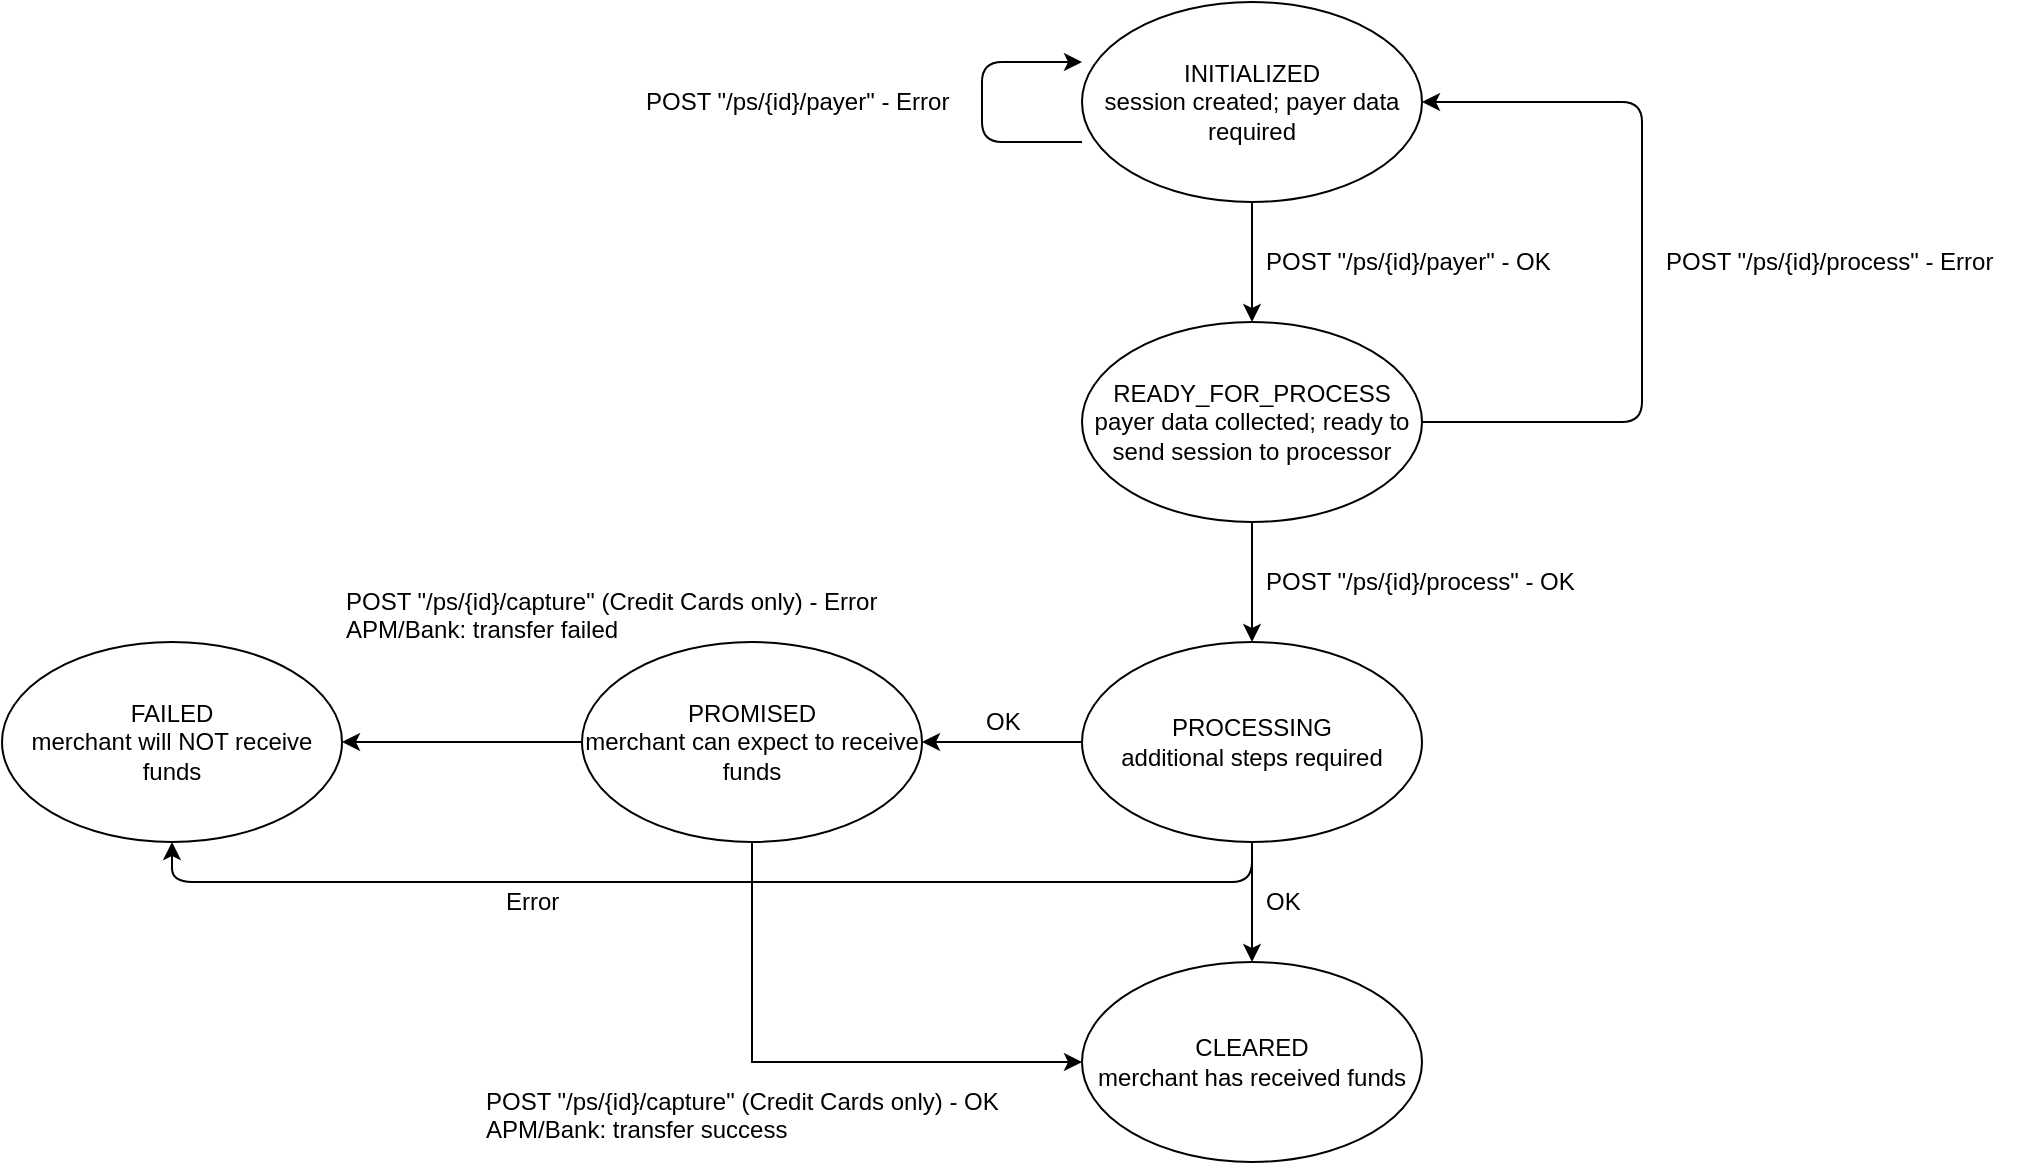 <mxfile version="12.5.3" type="device"><diagram id="I8nUCiBNdSoWnWXdiyUj" name="Page-1"><mxGraphModel dx="1106" dy="980" grid="1" gridSize="10" guides="1" tooltips="1" connect="1" arrows="1" fold="1" page="1" pageScale="1" pageWidth="4681" pageHeight="3300" math="0" shadow="0"><root><mxCell id="0"/><mxCell id="1" parent="0"/><mxCell id="HvRCkNFcvcY-dJnOpJMe-18" style="edgeStyle=orthogonalEdgeStyle;rounded=0;orthogonalLoop=1;jettySize=auto;html=1;exitX=0.5;exitY=1;exitDx=0;exitDy=0;entryX=0.5;entryY=0;entryDx=0;entryDy=0;" parent="1" source="HvRCkNFcvcY-dJnOpJMe-1" target="HvRCkNFcvcY-dJnOpJMe-2" edge="1"><mxGeometry relative="1" as="geometry"/></mxCell><mxCell id="HvRCkNFcvcY-dJnOpJMe-1" value="INITIALIZED&lt;br&gt;session created; payer data required" style="ellipse;whiteSpace=wrap;html=1;" parent="1" vertex="1"><mxGeometry x="540" width="170" height="100" as="geometry"/></mxCell><mxCell id="HvRCkNFcvcY-dJnOpJMe-17" style="edgeStyle=orthogonalEdgeStyle;rounded=0;orthogonalLoop=1;jettySize=auto;html=1;exitX=0.5;exitY=1;exitDx=0;exitDy=0;entryX=0.5;entryY=0;entryDx=0;entryDy=0;" parent="1" source="HvRCkNFcvcY-dJnOpJMe-2" target="HvRCkNFcvcY-dJnOpJMe-6" edge="1"><mxGeometry relative="1" as="geometry"/></mxCell><mxCell id="HvRCkNFcvcY-dJnOpJMe-35" style="edgeStyle=orthogonalEdgeStyle;rounded=1;orthogonalLoop=1;jettySize=auto;html=1;exitX=1;exitY=0.5;exitDx=0;exitDy=0;entryX=1;entryY=0.5;entryDx=0;entryDy=0;" parent="1" source="HvRCkNFcvcY-dJnOpJMe-2" target="HvRCkNFcvcY-dJnOpJMe-1" edge="1"><mxGeometry relative="1" as="geometry"><Array as="points"><mxPoint x="820" y="210"/><mxPoint x="820" y="50"/></Array></mxGeometry></mxCell><mxCell id="HvRCkNFcvcY-dJnOpJMe-2" value="READY_FOR_PROCESS&lt;br&gt;payer data collected; ready to send session to processor" style="ellipse;whiteSpace=wrap;html=1;" parent="1" vertex="1"><mxGeometry x="540" y="160" width="170" height="100" as="geometry"/></mxCell><mxCell id="HvRCkNFcvcY-dJnOpJMe-16" style="edgeStyle=orthogonalEdgeStyle;rounded=0;orthogonalLoop=1;jettySize=auto;html=1;exitX=0;exitY=0.5;exitDx=0;exitDy=0;entryX=1;entryY=0.5;entryDx=0;entryDy=0;" parent="1" source="HvRCkNFcvcY-dJnOpJMe-6" target="HvRCkNFcvcY-dJnOpJMe-7" edge="1"><mxGeometry relative="1" as="geometry"/></mxCell><mxCell id="HvRCkNFcvcY-dJnOpJMe-19" style="edgeStyle=orthogonalEdgeStyle;rounded=0;orthogonalLoop=1;jettySize=auto;html=1;exitX=0.5;exitY=1;exitDx=0;exitDy=0;entryX=0.5;entryY=0;entryDx=0;entryDy=0;" parent="1" source="HvRCkNFcvcY-dJnOpJMe-6" target="HvRCkNFcvcY-dJnOpJMe-9" edge="1"><mxGeometry relative="1" as="geometry"/></mxCell><mxCell id="HvRCkNFcvcY-dJnOpJMe-32" style="edgeStyle=orthogonalEdgeStyle;rounded=1;orthogonalLoop=1;jettySize=auto;html=1;exitX=0.5;exitY=1;exitDx=0;exitDy=0;entryX=0.5;entryY=1;entryDx=0;entryDy=0;" parent="1" source="HvRCkNFcvcY-dJnOpJMe-6" target="HvRCkNFcvcY-dJnOpJMe-8" edge="1"><mxGeometry relative="1" as="geometry"/></mxCell><mxCell id="HvRCkNFcvcY-dJnOpJMe-6" value="PROCESSING&lt;br&gt;additional steps required" style="ellipse;whiteSpace=wrap;html=1;" parent="1" vertex="1"><mxGeometry x="540" y="320" width="170" height="100" as="geometry"/></mxCell><mxCell id="HvRCkNFcvcY-dJnOpJMe-20" style="edgeStyle=orthogonalEdgeStyle;rounded=0;orthogonalLoop=1;jettySize=auto;html=1;exitX=0;exitY=0.5;exitDx=0;exitDy=0;entryX=1;entryY=0.5;entryDx=0;entryDy=0;" parent="1" source="HvRCkNFcvcY-dJnOpJMe-7" target="HvRCkNFcvcY-dJnOpJMe-8" edge="1"><mxGeometry relative="1" as="geometry"/></mxCell><mxCell id="U0lJ_4t-n72HwC4x1tKt-1" style="edgeStyle=orthogonalEdgeStyle;rounded=0;orthogonalLoop=1;jettySize=auto;html=1;entryX=0;entryY=0.5;entryDx=0;entryDy=0;exitX=0.5;exitY=1;exitDx=0;exitDy=0;" edge="1" parent="1" source="HvRCkNFcvcY-dJnOpJMe-7" target="HvRCkNFcvcY-dJnOpJMe-9"><mxGeometry relative="1" as="geometry"/></mxCell><mxCell id="HvRCkNFcvcY-dJnOpJMe-7" value="PROMISED&lt;br&gt;merchant can expect to receive funds" style="ellipse;whiteSpace=wrap;html=1;" parent="1" vertex="1"><mxGeometry x="290" y="320" width="170" height="100" as="geometry"/></mxCell><mxCell id="HvRCkNFcvcY-dJnOpJMe-8" value="FAILED&lt;br&gt;merchant will NOT receive funds" style="ellipse;whiteSpace=wrap;html=1;" parent="1" vertex="1"><mxGeometry y="320" width="170" height="100" as="geometry"/></mxCell><mxCell id="HvRCkNFcvcY-dJnOpJMe-9" value="CLEARED&lt;br&gt;merchant has received funds" style="ellipse;whiteSpace=wrap;html=1;" parent="1" vertex="1"><mxGeometry x="540" y="480" width="170" height="100" as="geometry"/></mxCell><mxCell id="HvRCkNFcvcY-dJnOpJMe-14" value="OK" style="text;html=1;resizable=0;points=[];autosize=1;align=left;verticalAlign=top;spacingTop=-4;" parent="1" vertex="1"><mxGeometry x="490" y="350" width="30" height="20" as="geometry"/></mxCell><mxCell id="HvRCkNFcvcY-dJnOpJMe-22" value="OK" style="text;html=1;resizable=0;points=[];autosize=1;align=left;verticalAlign=top;spacingTop=-4;" parent="1" vertex="1"><mxGeometry x="630" y="440" width="30" height="20" as="geometry"/></mxCell><mxCell id="HvRCkNFcvcY-dJnOpJMe-23" value="POST &quot;/ps/{id}/payer&quot;&amp;nbsp;- OK" style="text;html=1;resizable=0;points=[];autosize=1;align=left;verticalAlign=top;spacingTop=-4;" parent="1" vertex="1"><mxGeometry x="630" y="120" width="160" height="20" as="geometry"/></mxCell><mxCell id="HvRCkNFcvcY-dJnOpJMe-24" value="POST &quot;/ps/{id}/process&quot; - OK" style="text;html=1;resizable=0;points=[];autosize=1;align=left;verticalAlign=top;spacingTop=-4;" parent="1" vertex="1"><mxGeometry x="630" y="280" width="170" height="20" as="geometry"/></mxCell><mxCell id="HvRCkNFcvcY-dJnOpJMe-25" value="POST &quot;/ps/{id}/capture&quot; (Credit Cards only) - Error&lt;br&gt;APM/Bank: transfer failed" style="text;html=1;resizable=0;points=[];autosize=1;align=left;verticalAlign=top;spacingTop=-4;" parent="1" vertex="1"><mxGeometry x="170" y="290" width="280" height="30" as="geometry"/></mxCell><mxCell id="HvRCkNFcvcY-dJnOpJMe-30" value="POST &quot;/ps/{id}/payer&quot;&amp;nbsp;- Error" style="text;html=1;resizable=0;points=[];autosize=1;align=left;verticalAlign=top;spacingTop=-4;" parent="1" vertex="1"><mxGeometry x="320" y="40" width="170" height="20" as="geometry"/></mxCell><mxCell id="HvRCkNFcvcY-dJnOpJMe-31" value="" style="endArrow=classic;html=1;rounded=1;" parent="1" edge="1"><mxGeometry width="50" height="50" relative="1" as="geometry"><mxPoint x="540" y="70" as="sourcePoint"/><mxPoint x="540" y="30" as="targetPoint"/><Array as="points"><mxPoint x="490" y="70"/><mxPoint x="490" y="30"/></Array></mxGeometry></mxCell><mxCell id="HvRCkNFcvcY-dJnOpJMe-34" value="Error" style="text;html=1;resizable=0;points=[];autosize=1;align=left;verticalAlign=top;spacingTop=-4;" parent="1" vertex="1"><mxGeometry x="250" y="440" width="40" height="20" as="geometry"/></mxCell><mxCell id="HvRCkNFcvcY-dJnOpJMe-36" value="POST &quot;/ps/{id}/process&quot;&amp;nbsp;- Error" style="text;html=1;resizable=0;points=[];autosize=1;align=left;verticalAlign=top;spacingTop=-4;" parent="1" vertex="1"><mxGeometry x="830" y="120" width="180" height="20" as="geometry"/></mxCell><mxCell id="U0lJ_4t-n72HwC4x1tKt-3" value="POST &quot;/ps/{id}/capture&quot; (Credit Cards only) - OK&lt;br&gt;APM/Bank: transfer success" style="text;html=1;resizable=0;points=[];autosize=1;align=left;verticalAlign=top;spacingTop=-4;" vertex="1" parent="1"><mxGeometry x="240" y="540" width="270" height="30" as="geometry"/></mxCell></root></mxGraphModel></diagram></mxfile>